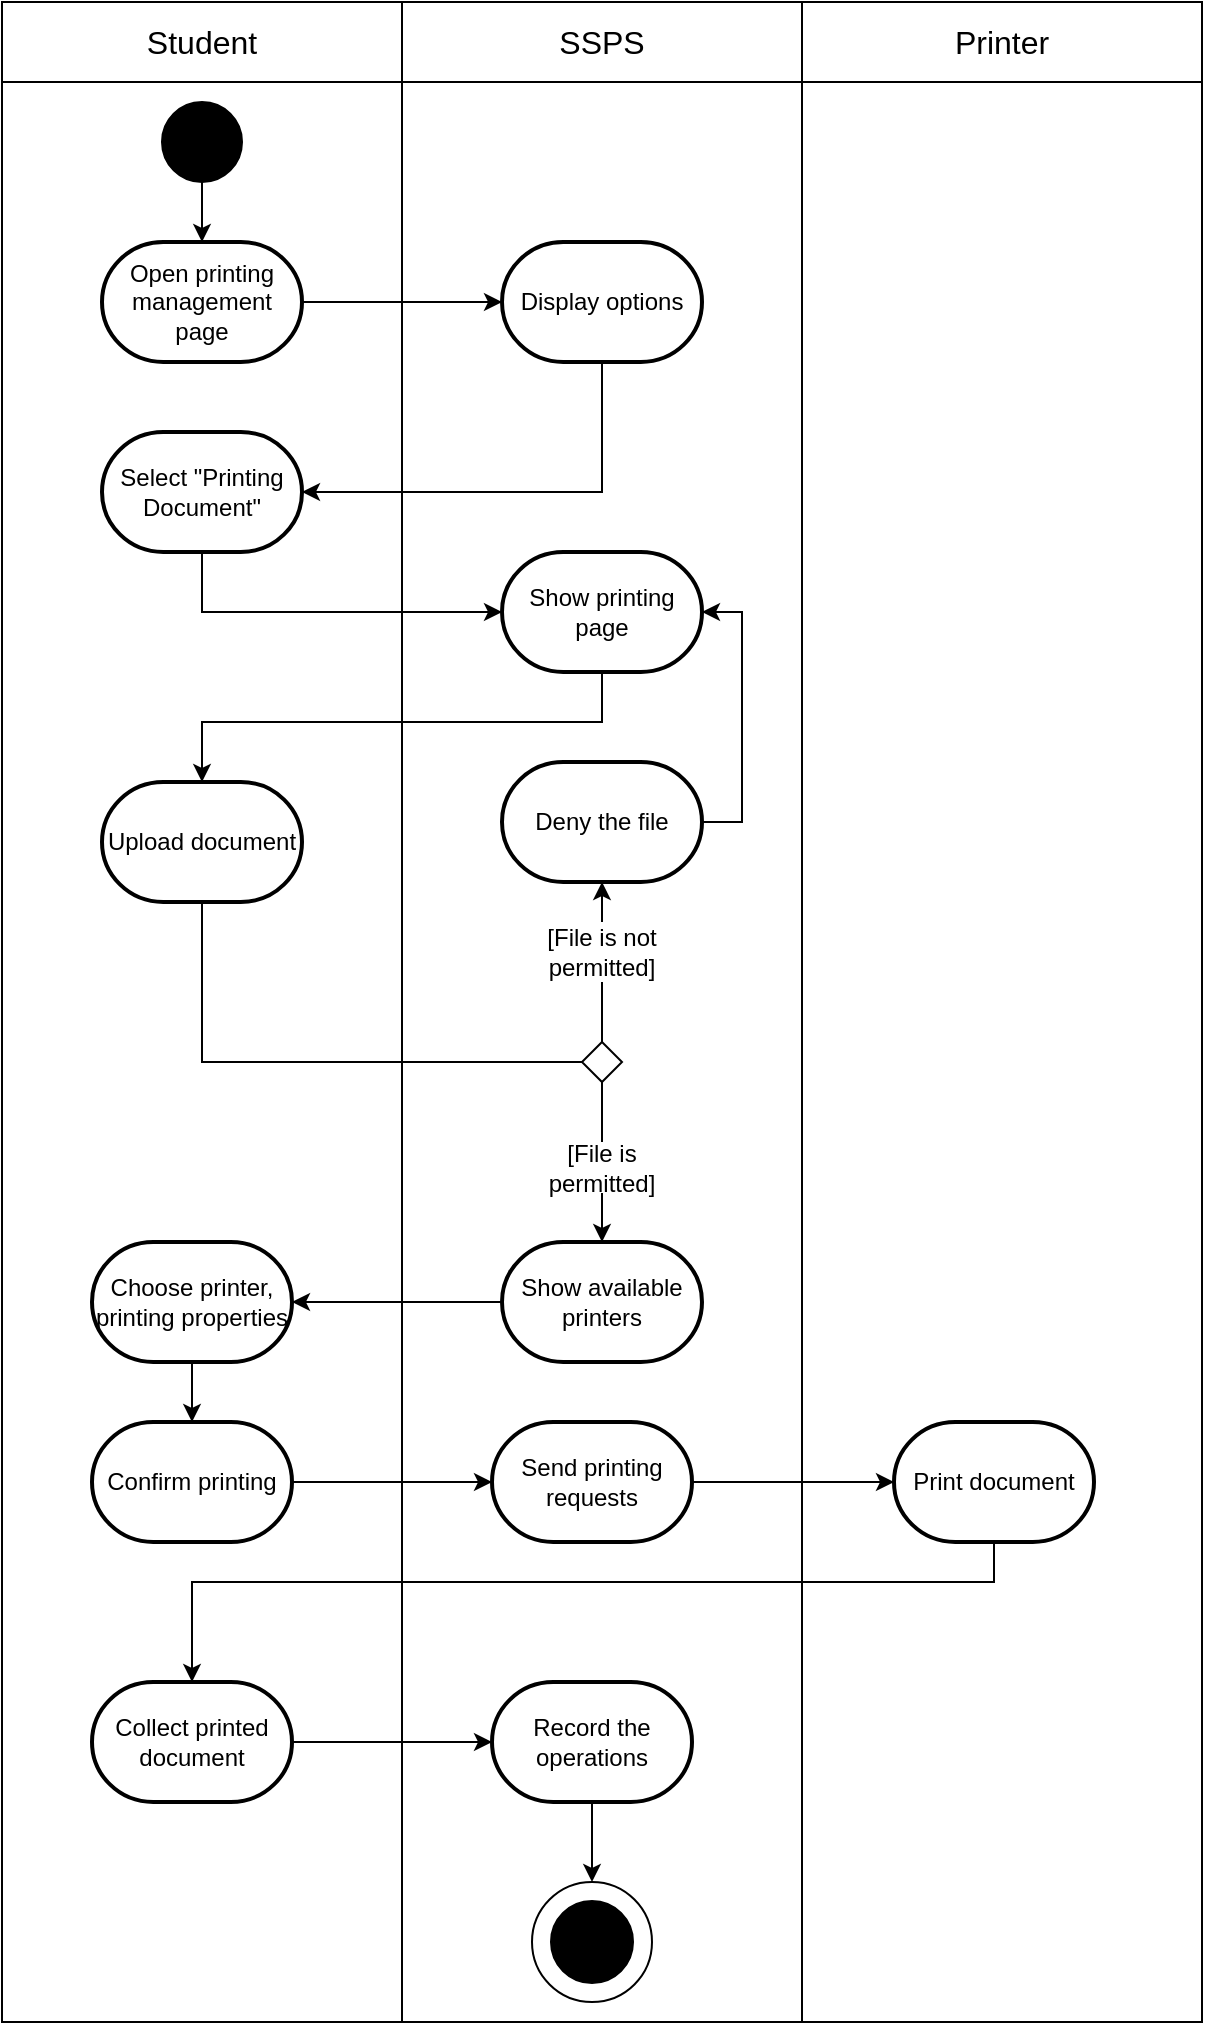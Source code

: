 <mxfile version="24.8.6">
  <diagram name="Trang-1" id="y70XNHpjjFMNbZmiGN81">
    <mxGraphModel grid="1" page="1" gridSize="10" guides="1" tooltips="1" connect="1" arrows="1" fold="1" pageScale="1" pageWidth="827" pageHeight="1169" math="0" shadow="0">
      <root>
        <mxCell id="0" />
        <mxCell id="1" parent="0" />
        <mxCell id="6HwMhqYVJ7MAzZJvkpu8-29" value="" style="shape=table;startSize=0;container=1;collapsible=0;childLayout=tableLayout;fontSize=16;" vertex="1" parent="1">
          <mxGeometry x="114" y="40" width="600" height="1010" as="geometry" />
        </mxCell>
        <mxCell id="6HwMhqYVJ7MAzZJvkpu8-30" value="" style="shape=tableRow;horizontal=0;startSize=0;swimlaneHead=0;swimlaneBody=0;strokeColor=inherit;top=0;left=0;bottom=0;right=0;collapsible=0;dropTarget=0;fillColor=none;points=[[0,0.5],[1,0.5]];portConstraint=eastwest;fontSize=16;" vertex="1" parent="6HwMhqYVJ7MAzZJvkpu8-29">
          <mxGeometry width="600" height="40" as="geometry" />
        </mxCell>
        <mxCell id="6HwMhqYVJ7MAzZJvkpu8-31" value="Student" style="shape=partialRectangle;html=1;whiteSpace=wrap;connectable=0;strokeColor=inherit;overflow=hidden;fillColor=none;top=0;left=0;bottom=0;right=0;pointerEvents=1;fontSize=16;" vertex="1" parent="6HwMhqYVJ7MAzZJvkpu8-30">
          <mxGeometry width="200" height="40" as="geometry">
            <mxRectangle width="200" height="40" as="alternateBounds" />
          </mxGeometry>
        </mxCell>
        <mxCell id="6HwMhqYVJ7MAzZJvkpu8-32" value="SSPS" style="shape=partialRectangle;html=1;whiteSpace=wrap;connectable=0;strokeColor=inherit;overflow=hidden;fillColor=none;top=0;left=0;bottom=0;right=0;pointerEvents=1;fontSize=16;" vertex="1" parent="6HwMhqYVJ7MAzZJvkpu8-30">
          <mxGeometry x="200" width="200" height="40" as="geometry">
            <mxRectangle width="200" height="40" as="alternateBounds" />
          </mxGeometry>
        </mxCell>
        <mxCell id="6HwMhqYVJ7MAzZJvkpu8-33" value="Printer" style="shape=partialRectangle;html=1;whiteSpace=wrap;connectable=0;strokeColor=inherit;overflow=hidden;fillColor=none;top=0;left=0;bottom=0;right=0;pointerEvents=1;fontSize=16;" vertex="1" parent="6HwMhqYVJ7MAzZJvkpu8-30">
          <mxGeometry x="400" width="200" height="40" as="geometry">
            <mxRectangle width="200" height="40" as="alternateBounds" />
          </mxGeometry>
        </mxCell>
        <mxCell id="6HwMhqYVJ7MAzZJvkpu8-38" value="" style="shape=tableRow;horizontal=0;startSize=0;swimlaneHead=0;swimlaneBody=0;strokeColor=inherit;top=0;left=0;bottom=0;right=0;collapsible=0;dropTarget=0;fillColor=none;points=[[0,0.5],[1,0.5]];portConstraint=eastwest;fontSize=16;" vertex="1" parent="6HwMhqYVJ7MAzZJvkpu8-29">
          <mxGeometry y="40" width="600" height="970" as="geometry" />
        </mxCell>
        <mxCell id="6HwMhqYVJ7MAzZJvkpu8-39" value="" style="shape=partialRectangle;html=1;whiteSpace=wrap;connectable=0;strokeColor=inherit;overflow=hidden;fillColor=none;top=0;left=0;bottom=0;right=0;pointerEvents=1;fontSize=16;" vertex="1" parent="6HwMhqYVJ7MAzZJvkpu8-38">
          <mxGeometry width="200" height="970" as="geometry">
            <mxRectangle width="200" height="970" as="alternateBounds" />
          </mxGeometry>
        </mxCell>
        <mxCell id="6HwMhqYVJ7MAzZJvkpu8-40" value="" style="shape=partialRectangle;html=1;whiteSpace=wrap;connectable=0;strokeColor=inherit;overflow=hidden;fillColor=none;top=0;left=0;bottom=0;right=0;pointerEvents=1;fontSize=16;" vertex="1" parent="6HwMhqYVJ7MAzZJvkpu8-38">
          <mxGeometry x="200" width="200" height="970" as="geometry">
            <mxRectangle width="200" height="970" as="alternateBounds" />
          </mxGeometry>
        </mxCell>
        <mxCell id="6HwMhqYVJ7MAzZJvkpu8-41" value="" style="shape=partialRectangle;html=1;whiteSpace=wrap;connectable=0;strokeColor=inherit;overflow=hidden;fillColor=none;top=0;left=0;bottom=0;right=0;pointerEvents=1;fontSize=16;" vertex="1" parent="6HwMhqYVJ7MAzZJvkpu8-38">
          <mxGeometry x="400" width="200" height="970" as="geometry">
            <mxRectangle width="200" height="970" as="alternateBounds" />
          </mxGeometry>
        </mxCell>
        <mxCell id="6HwMhqYVJ7MAzZJvkpu8-47" value="" style="rhombus;whiteSpace=wrap;html=1;rounded=1;" vertex="1" parent="6HwMhqYVJ7MAzZJvkpu8-38">
          <mxGeometry x="600" height="970" as="geometry">
            <mxRectangle width="NaN" height="970" as="alternateBounds" />
          </mxGeometry>
        </mxCell>
        <mxCell id="6HwMhqYVJ7MAzZJvkpu8-49" value="" style="rhombus;whiteSpace=wrap;html=1;rounded=1;" vertex="1" parent="6HwMhqYVJ7MAzZJvkpu8-38">
          <mxGeometry height="970" as="geometry">
            <mxRectangle width="NaN" height="970" as="alternateBounds" />
          </mxGeometry>
        </mxCell>
        <mxCell id="6HwMhqYVJ7MAzZJvkpu8-51" value="" style="rhombus;whiteSpace=wrap;html=1;rounded=1;" vertex="1" parent="6HwMhqYVJ7MAzZJvkpu8-38">
          <mxGeometry height="970" as="geometry">
            <mxRectangle width="NaN" height="970" as="alternateBounds" />
          </mxGeometry>
        </mxCell>
        <mxCell id="6HwMhqYVJ7MAzZJvkpu8-1" value="" style="ellipse;whiteSpace=wrap;html=1;aspect=fixed;fillColor=#000000;" vertex="1" parent="1">
          <mxGeometry x="194" y="90" width="40" height="40" as="geometry" />
        </mxCell>
        <mxCell id="6HwMhqYVJ7MAzZJvkpu8-54" style="edgeStyle=orthogonalEdgeStyle;rounded=0;orthogonalLoop=1;jettySize=auto;html=1;entryX=0;entryY=0.5;entryDx=0;entryDy=0;exitX=0.5;exitY=1;exitDx=0;exitDy=0;exitPerimeter=0;entryPerimeter=0;" edge="1" parent="1" source="6HwMhqYVJ7MAzZJvkpu8-57" target="6HwMhqYVJ7MAzZJvkpu8-58">
          <mxGeometry relative="1" as="geometry">
            <mxPoint x="214" y="330" as="sourcePoint" />
            <mxPoint x="214" y="360" as="targetPoint" />
          </mxGeometry>
        </mxCell>
        <mxCell id="6HwMhqYVJ7MAzZJvkpu8-70" style="edgeStyle=orthogonalEdgeStyle;rounded=0;orthogonalLoop=1;jettySize=auto;html=1;exitX=1;exitY=0.5;exitDx=0;exitDy=0;entryX=0;entryY=0.5;entryDx=0;entryDy=0;endArrow=none;endFill=0;" edge="1" parent="1">
          <mxGeometry relative="1" as="geometry">
            <mxPoint x="290" y="380" as="targetPoint" />
          </mxGeometry>
        </mxCell>
        <mxCell id="6HwMhqYVJ7MAzZJvkpu8-57" value="Select &quot;Printing Document&quot;" style="strokeWidth=2;html=1;shape=mxgraph.flowchart.terminator;whiteSpace=wrap;" vertex="1" parent="1">
          <mxGeometry x="164" y="255" width="100" height="60" as="geometry" />
        </mxCell>
        <mxCell id="6HwMhqYVJ7MAzZJvkpu8-58" value="Show printing page" style="strokeWidth=2;html=1;shape=mxgraph.flowchart.terminator;whiteSpace=wrap;" vertex="1" parent="1">
          <mxGeometry x="364" y="315" width="100" height="60" as="geometry" />
        </mxCell>
        <mxCell id="6HwMhqYVJ7MAzZJvkpu8-60" value="Open printing management page" style="strokeWidth=2;html=1;shape=mxgraph.flowchart.terminator;whiteSpace=wrap;" vertex="1" parent="1">
          <mxGeometry x="164" y="160" width="100" height="60" as="geometry" />
        </mxCell>
        <mxCell id="6HwMhqYVJ7MAzZJvkpu8-63" value="Display options" style="strokeWidth=2;html=1;shape=mxgraph.flowchart.terminator;whiteSpace=wrap;" vertex="1" parent="1">
          <mxGeometry x="364" y="160" width="100" height="60" as="geometry" />
        </mxCell>
        <mxCell id="6HwMhqYVJ7MAzZJvkpu8-64" style="edgeStyle=orthogonalEdgeStyle;rounded=0;orthogonalLoop=1;jettySize=auto;html=1;exitX=1;exitY=0.5;exitDx=0;exitDy=0;exitPerimeter=0;entryX=0;entryY=0.5;entryDx=0;entryDy=0;entryPerimeter=0;" edge="1" parent="1" source="6HwMhqYVJ7MAzZJvkpu8-60" target="6HwMhqYVJ7MAzZJvkpu8-63">
          <mxGeometry relative="1" as="geometry" />
        </mxCell>
        <mxCell id="6HwMhqYVJ7MAzZJvkpu8-65" style="edgeStyle=orthogonalEdgeStyle;rounded=0;orthogonalLoop=1;jettySize=auto;html=1;entryX=1;entryY=0.5;entryDx=0;entryDy=0;entryPerimeter=0;exitX=0.5;exitY=1;exitDx=0;exitDy=0;exitPerimeter=0;" edge="1" parent="1" source="6HwMhqYVJ7MAzZJvkpu8-63" target="6HwMhqYVJ7MAzZJvkpu8-57">
          <mxGeometry relative="1" as="geometry">
            <Array as="points">
              <mxPoint x="414" y="285" />
            </Array>
          </mxGeometry>
        </mxCell>
        <mxCell id="6HwMhqYVJ7MAzZJvkpu8-66" style="edgeStyle=orthogonalEdgeStyle;rounded=0;orthogonalLoop=1;jettySize=auto;html=1;exitX=0.5;exitY=1;exitDx=0;exitDy=0;entryX=0.5;entryY=0;entryDx=0;entryDy=0;entryPerimeter=0;" edge="1" parent="1" source="6HwMhqYVJ7MAzZJvkpu8-1" target="6HwMhqYVJ7MAzZJvkpu8-60">
          <mxGeometry relative="1" as="geometry" />
        </mxCell>
        <mxCell id="HnPZIkk-7Wr9xOW8s00X-12" style="edgeStyle=orthogonalEdgeStyle;rounded=0;orthogonalLoop=1;jettySize=auto;html=1;entryX=0;entryY=0.5;entryDx=0;entryDy=0;exitX=0.5;exitY=1;exitDx=0;exitDy=0;exitPerimeter=0;endArrow=none;endFill=0;" edge="1" parent="1" source="6HwMhqYVJ7MAzZJvkpu8-72" target="AlJzXvcGv5NDHCohNF-s-1">
          <mxGeometry relative="1" as="geometry">
            <Array as="points">
              <mxPoint x="214" y="570" />
            </Array>
            <mxPoint x="359" y="570" as="targetPoint" />
          </mxGeometry>
        </mxCell>
        <mxCell id="6HwMhqYVJ7MAzZJvkpu8-72" value="Upload document" style="strokeWidth=2;html=1;shape=mxgraph.flowchart.terminator;whiteSpace=wrap;rounded=0;strokeColor=default;align=center;verticalAlign=middle;fontFamily=Helvetica;fontSize=12;fontColor=default;labelBorderColor=none;fillColor=default;" vertex="1" parent="1">
          <mxGeometry x="164" y="430" width="100" height="60" as="geometry" />
        </mxCell>
        <mxCell id="6HwMhqYVJ7MAzZJvkpu8-73" style="edgeStyle=orthogonalEdgeStyle;rounded=0;orthogonalLoop=1;jettySize=auto;html=1;entryX=0.5;entryY=0;entryDx=0;entryDy=0;entryPerimeter=0;fontFamily=Helvetica;fontSize=12;fontColor=default;labelBorderColor=none;exitX=0.5;exitY=1;exitDx=0;exitDy=0;exitPerimeter=0;" edge="1" parent="1" source="6HwMhqYVJ7MAzZJvkpu8-58" target="6HwMhqYVJ7MAzZJvkpu8-72">
          <mxGeometry relative="1" as="geometry">
            <Array as="points">
              <mxPoint x="414" y="400" />
              <mxPoint x="214" y="400" />
            </Array>
          </mxGeometry>
        </mxCell>
        <mxCell id="6HwMhqYVJ7MAzZJvkpu8-74" value="Show available printers" style="strokeWidth=2;html=1;shape=mxgraph.flowchart.terminator;whiteSpace=wrap;rounded=0;strokeColor=default;align=center;verticalAlign=middle;fontFamily=Helvetica;fontSize=12;fontColor=default;labelBorderColor=none;fillColor=default;" vertex="1" parent="1">
          <mxGeometry x="364" y="660" width="100" height="60" as="geometry" />
        </mxCell>
        <mxCell id="6HwMhqYVJ7MAzZJvkpu8-76" value="Choose printer, printing properties" style="strokeWidth=2;html=1;shape=mxgraph.flowchart.terminator;whiteSpace=wrap;rounded=0;strokeColor=default;align=center;verticalAlign=middle;fontFamily=Helvetica;fontSize=12;fontColor=default;labelBorderColor=none;fillColor=default;" vertex="1" parent="1">
          <mxGeometry x="159" y="660" width="100" height="60" as="geometry" />
        </mxCell>
        <mxCell id="6HwMhqYVJ7MAzZJvkpu8-80" value="Confirm printing" style="strokeWidth=2;html=1;shape=mxgraph.flowchart.terminator;whiteSpace=wrap;rounded=0;strokeColor=default;align=center;verticalAlign=middle;fontFamily=Helvetica;fontSize=12;fontColor=default;labelBorderColor=none;fillColor=default;" vertex="1" parent="1">
          <mxGeometry x="159" y="750" width="100" height="60" as="geometry" />
        </mxCell>
        <mxCell id="6HwMhqYVJ7MAzZJvkpu8-81" style="edgeStyle=orthogonalEdgeStyle;rounded=0;orthogonalLoop=1;jettySize=auto;html=1;entryX=0.5;entryY=0;entryDx=0;entryDy=0;entryPerimeter=0;fontFamily=Helvetica;fontSize=12;fontColor=default;labelBorderColor=none;" edge="1" parent="1" source="6HwMhqYVJ7MAzZJvkpu8-76" target="6HwMhqYVJ7MAzZJvkpu8-80">
          <mxGeometry relative="1" as="geometry" />
        </mxCell>
        <mxCell id="6HwMhqYVJ7MAzZJvkpu8-82" value="Send printing requests" style="strokeWidth=2;html=1;shape=mxgraph.flowchart.terminator;whiteSpace=wrap;rounded=0;strokeColor=default;align=center;verticalAlign=middle;fontFamily=Helvetica;fontSize=12;fontColor=default;labelBorderColor=none;fillColor=default;" vertex="1" parent="1">
          <mxGeometry x="359" y="750" width="100" height="60" as="geometry" />
        </mxCell>
        <mxCell id="6HwMhqYVJ7MAzZJvkpu8-83" style="edgeStyle=orthogonalEdgeStyle;rounded=0;orthogonalLoop=1;jettySize=auto;html=1;exitX=1;exitY=0.5;exitDx=0;exitDy=0;exitPerimeter=0;entryX=0;entryY=0.5;entryDx=0;entryDy=0;entryPerimeter=0;fontFamily=Helvetica;fontSize=12;fontColor=default;labelBorderColor=none;" edge="1" parent="1" source="6HwMhqYVJ7MAzZJvkpu8-80" target="6HwMhqYVJ7MAzZJvkpu8-82">
          <mxGeometry relative="1" as="geometry" />
        </mxCell>
        <mxCell id="HnPZIkk-7Wr9xOW8s00X-22" style="edgeStyle=orthogonalEdgeStyle;rounded=0;orthogonalLoop=1;jettySize=auto;html=1;entryX=0.5;entryY=1;entryDx=0;entryDy=0;endArrow=none;endFill=0;exitX=0.5;exitY=0;exitDx=0;exitDy=0;" edge="1" parent="1" source="AlJzXvcGv5NDHCohNF-s-1" target="HnPZIkk-7Wr9xOW8s00X-21">
          <mxGeometry relative="1" as="geometry">
            <mxPoint x="414" y="555" as="sourcePoint" />
          </mxGeometry>
        </mxCell>
        <mxCell id="HnPZIkk-7Wr9xOW8s00X-26" style="edgeStyle=orthogonalEdgeStyle;rounded=0;orthogonalLoop=1;jettySize=auto;html=1;entryX=0.5;entryY=0;entryDx=0;entryDy=0;endArrow=none;endFill=0;exitX=0.5;exitY=1;exitDx=0;exitDy=0;" edge="1" parent="1" source="AlJzXvcGv5NDHCohNF-s-1" target="HnPZIkk-7Wr9xOW8s00X-14">
          <mxGeometry relative="1" as="geometry">
            <mxPoint x="414" y="585" as="sourcePoint" />
          </mxGeometry>
        </mxCell>
        <mxCell id="HnPZIkk-7Wr9xOW8s00X-14" value="[File is permitted]" style="text;html=1;align=center;verticalAlign=middle;whiteSpace=wrap;rounded=0;" vertex="1" parent="1">
          <mxGeometry x="384" y="610" width="60" height="25.5" as="geometry" />
        </mxCell>
        <mxCell id="HnPZIkk-7Wr9xOW8s00X-15" style="edgeStyle=orthogonalEdgeStyle;rounded=0;orthogonalLoop=1;jettySize=auto;html=1;entryX=1;entryY=0.5;entryDx=0;entryDy=0;entryPerimeter=0;exitX=0;exitY=0.5;exitDx=0;exitDy=0;exitPerimeter=0;" edge="1" parent="1" source="6HwMhqYVJ7MAzZJvkpu8-74" target="6HwMhqYVJ7MAzZJvkpu8-76">
          <mxGeometry relative="1" as="geometry" />
        </mxCell>
        <mxCell id="HnPZIkk-7Wr9xOW8s00X-19" value="Deny the file" style="strokeWidth=2;html=1;shape=mxgraph.flowchart.terminator;whiteSpace=wrap;" vertex="1" parent="1">
          <mxGeometry x="364" y="420" width="100" height="60" as="geometry" />
        </mxCell>
        <mxCell id="HnPZIkk-7Wr9xOW8s00X-21" value="[File is not permitted]" style="text;html=1;align=center;verticalAlign=middle;whiteSpace=wrap;rounded=0;" vertex="1" parent="1">
          <mxGeometry x="384" y="500" width="60" height="30" as="geometry" />
        </mxCell>
        <mxCell id="HnPZIkk-7Wr9xOW8s00X-23" style="edgeStyle=orthogonalEdgeStyle;rounded=0;orthogonalLoop=1;jettySize=auto;html=1;entryX=0.5;entryY=1;entryDx=0;entryDy=0;entryPerimeter=0;" edge="1" parent="1" source="HnPZIkk-7Wr9xOW8s00X-21" target="HnPZIkk-7Wr9xOW8s00X-19">
          <mxGeometry relative="1" as="geometry" />
        </mxCell>
        <mxCell id="HnPZIkk-7Wr9xOW8s00X-25" style="edgeStyle=orthogonalEdgeStyle;rounded=0;orthogonalLoop=1;jettySize=auto;html=1;entryX=0.5;entryY=0;entryDx=0;entryDy=0;entryPerimeter=0;" edge="1" parent="1" source="HnPZIkk-7Wr9xOW8s00X-14" target="6HwMhqYVJ7MAzZJvkpu8-74">
          <mxGeometry relative="1" as="geometry" />
        </mxCell>
        <mxCell id="HnPZIkk-7Wr9xOW8s00X-27" value="Print document" style="strokeWidth=2;html=1;shape=mxgraph.flowchart.terminator;whiteSpace=wrap;" vertex="1" parent="1">
          <mxGeometry x="560" y="750" width="100" height="60" as="geometry" />
        </mxCell>
        <mxCell id="HnPZIkk-7Wr9xOW8s00X-28" style="edgeStyle=orthogonalEdgeStyle;rounded=0;orthogonalLoop=1;jettySize=auto;html=1;entryX=0;entryY=0.5;entryDx=0;entryDy=0;entryPerimeter=0;" edge="1" parent="1" source="6HwMhqYVJ7MAzZJvkpu8-82" target="HnPZIkk-7Wr9xOW8s00X-27">
          <mxGeometry relative="1" as="geometry" />
        </mxCell>
        <mxCell id="KRlRNtyPIbFiC6vGtxKe-3" value="" style="group" vertex="1" connectable="0" parent="1">
          <mxGeometry x="379" y="980" width="60" height="60" as="geometry" />
        </mxCell>
        <mxCell id="HnPZIkk-7Wr9xOW8s00X-30" value="" style="verticalLabelPosition=bottom;verticalAlign=top;html=1;shape=mxgraph.flowchart.on-page_reference;" vertex="1" parent="KRlRNtyPIbFiC6vGtxKe-3">
          <mxGeometry width="60" height="60" as="geometry" />
        </mxCell>
        <mxCell id="HnPZIkk-7Wr9xOW8s00X-29" value="" style="strokeWidth=2;html=1;shape=mxgraph.flowchart.start_2;whiteSpace=wrap;fillColor=#000000;" vertex="1" parent="KRlRNtyPIbFiC6vGtxKe-3">
          <mxGeometry x="10" y="10" width="40" height="40" as="geometry" />
        </mxCell>
        <mxCell id="KRlRNtyPIbFiC6vGtxKe-4" style="edgeStyle=orthogonalEdgeStyle;rounded=0;orthogonalLoop=1;jettySize=auto;html=1;entryX=1;entryY=0.5;entryDx=0;entryDy=0;entryPerimeter=0;exitX=1;exitY=0.5;exitDx=0;exitDy=0;exitPerimeter=0;" edge="1" parent="1" source="HnPZIkk-7Wr9xOW8s00X-19" target="6HwMhqYVJ7MAzZJvkpu8-58">
          <mxGeometry relative="1" as="geometry">
            <Array as="points">
              <mxPoint x="484" y="450" />
              <mxPoint x="484" y="345" />
            </Array>
          </mxGeometry>
        </mxCell>
        <mxCell id="VksF5kqFhMyNU3z4uX4s-3" value="Collect printed document" style="strokeWidth=2;html=1;shape=mxgraph.flowchart.terminator;whiteSpace=wrap;" vertex="1" parent="1">
          <mxGeometry x="159" y="880" width="100" height="60" as="geometry" />
        </mxCell>
        <mxCell id="VksF5kqFhMyNU3z4uX4s-4" style="edgeStyle=orthogonalEdgeStyle;rounded=0;orthogonalLoop=1;jettySize=auto;html=1;entryX=0.5;entryY=0;entryDx=0;entryDy=0;entryPerimeter=0;" edge="1" parent="1" source="HnPZIkk-7Wr9xOW8s00X-27" target="VksF5kqFhMyNU3z4uX4s-3">
          <mxGeometry relative="1" as="geometry">
            <Array as="points">
              <mxPoint x="610" y="830" />
              <mxPoint x="209" y="830" />
            </Array>
          </mxGeometry>
        </mxCell>
        <mxCell id="VksF5kqFhMyNU3z4uX4s-5" value="Record the operations" style="strokeWidth=2;html=1;shape=mxgraph.flowchart.terminator;whiteSpace=wrap;" vertex="1" parent="1">
          <mxGeometry x="359" y="880" width="100" height="60" as="geometry" />
        </mxCell>
        <mxCell id="VksF5kqFhMyNU3z4uX4s-6" style="edgeStyle=orthogonalEdgeStyle;rounded=0;orthogonalLoop=1;jettySize=auto;html=1;entryX=0;entryY=0.5;entryDx=0;entryDy=0;entryPerimeter=0;" edge="1" parent="1" source="VksF5kqFhMyNU3z4uX4s-3" target="VksF5kqFhMyNU3z4uX4s-5">
          <mxGeometry relative="1" as="geometry" />
        </mxCell>
        <mxCell id="VksF5kqFhMyNU3z4uX4s-8" style="edgeStyle=orthogonalEdgeStyle;rounded=0;orthogonalLoop=1;jettySize=auto;html=1;entryX=0.5;entryY=0;entryDx=0;entryDy=0;entryPerimeter=0;" edge="1" parent="1" source="VksF5kqFhMyNU3z4uX4s-5" target="HnPZIkk-7Wr9xOW8s00X-30">
          <mxGeometry relative="1" as="geometry" />
        </mxCell>
        <mxCell id="AlJzXvcGv5NDHCohNF-s-1" value="" style="rhombus;whiteSpace=wrap;html=1;" vertex="1" parent="1">
          <mxGeometry x="404" y="560" width="20" height="20" as="geometry" />
        </mxCell>
      </root>
    </mxGraphModel>
  </diagram>
</mxfile>
